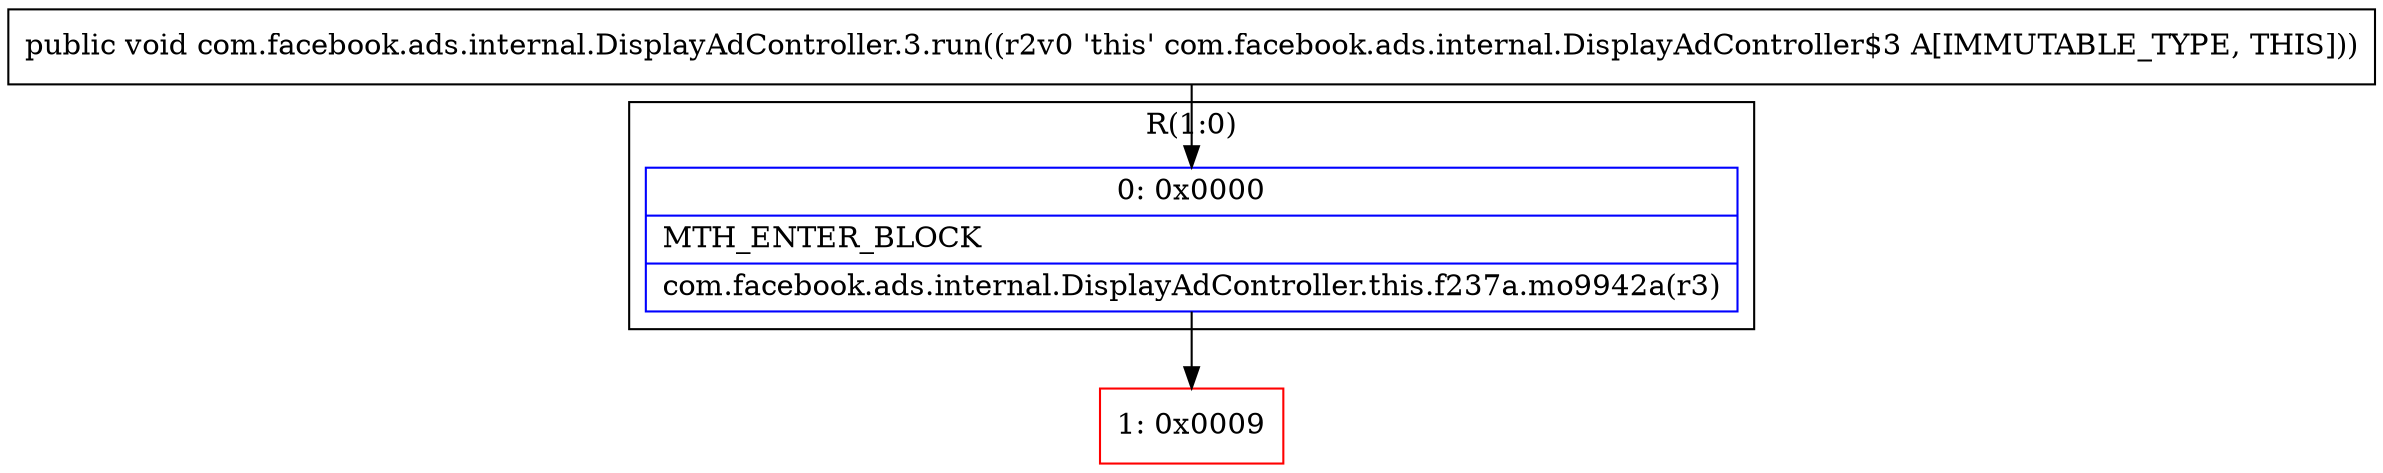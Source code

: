 digraph "CFG forcom.facebook.ads.internal.DisplayAdController.3.run()V" {
subgraph cluster_Region_1603083954 {
label = "R(1:0)";
node [shape=record,color=blue];
Node_0 [shape=record,label="{0\:\ 0x0000|MTH_ENTER_BLOCK\l|com.facebook.ads.internal.DisplayAdController.this.f237a.mo9942a(r3)\l}"];
}
Node_1 [shape=record,color=red,label="{1\:\ 0x0009}"];
MethodNode[shape=record,label="{public void com.facebook.ads.internal.DisplayAdController.3.run((r2v0 'this' com.facebook.ads.internal.DisplayAdController$3 A[IMMUTABLE_TYPE, THIS])) }"];
MethodNode -> Node_0;
Node_0 -> Node_1;
}

